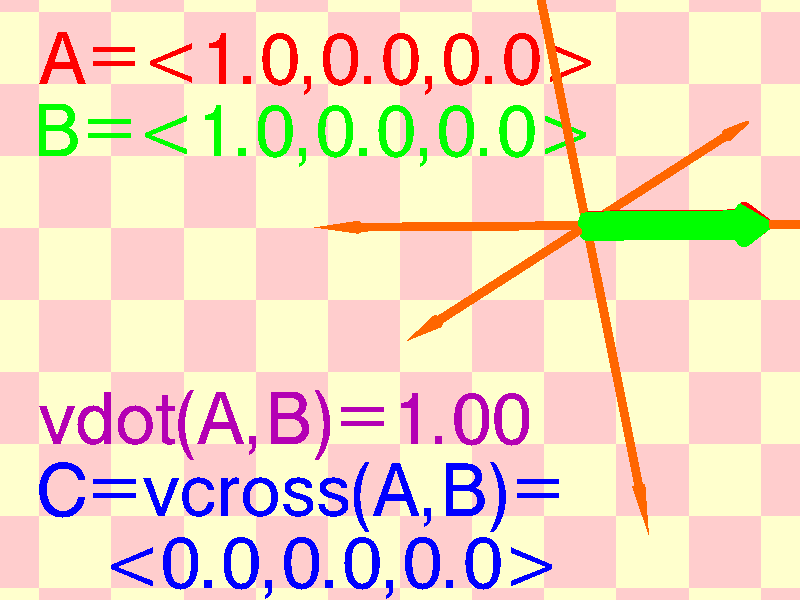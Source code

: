 // Persistence Of Vision raytracer version 3.5 sample file.
// File by Chris Young
// Demonstrates various new vector math functions.
// Animate this scene with clock values +k0.0 to +k1.0

global_settings { assumed_gamma 2.2 }

#include "colors.inc"

#declare Font="cyrvetic.ttf"

// Basic clock runs from 0.0 to 1.0 but we want to move more
//  than that.  Define a scaled version.

#declare Clock360 = 360*clock;
#declare ClockRot = Clock360*z;


#declare Vector_Arrow=
 union{
   cylinder{0,2.5*x,.2}
   cone{2.5*x,.3,3*x,0}
 }

#declare X_axis=
  union{
    object{Vector_Arrow}
    object{Vector_Arrow scale <-1,1,1>}
    scale <1.5, .3, .3>
    pigment{rgb<1,.4,0>}
  }
#declare Y_axis=object{X_axis rotate z*90}
#declare Z_axis=object{X_axis rotate y*90}

#declare A=object{Vector_Arrow pigment{Red}}
#declare B=object{Vector_Arrow rotate ClockRot translate -z/100 pigment{Green}}
#declare A_point   = x;
#declare B_point   = vrotate(x,ClockRot);
#declare A_dot_B   = vdot(A_point,B_point);   //float result
#declare C_point   = vcross(A_point,B_point); //vector result
#if (vlength(C_point) != 0.0)
  #declare C=object{Vector_Arrow rotate -y*90 scale <1,1,C_point.z> pigment{Blue}}
#end

union {
  object{A}
  object{B}
  #ifdef (C)
    object{C}
  #end
  object{X_axis}
  object{Y_axis}
  object{Z_axis}

  rotate <-20,35,0>
  translate <2.5,1,-3.25>
}

text{ttf Font
  concat("A=<",
         str(A_point.x,1,1),",",
         str(A_point.y,1,1),",",
         str(A_point.z,1,1),">"
        ),0.1,0
  pigment{Red}
  translate <-5,3,0>
}
text{ttf Font
  concat("B=<",
         str(B_point.x,1,1),",",
         str(B_point.y,1,1),",",
         str(B_point.z,1,1),">"
        ),0.1,0
  pigment{ Green }
  translate <-5,2,0>
}
text{ttf Font concat("vdot(A,B)=",str(A_dot_B,1,2)),0.1,0 pigment{Magenta*.7} translate <-5,-2,0>}
text{ttf Font "C=vcross(A,B)=", 0.1,0 pigment{Blue} translate <-5,-3,0>}
text{ttf Font
  concat("<",
         str(C_point.x,1,1),",",
         str(C_point.y,1,1),",",
         str(C_point.z,1,1),">"
        ),0.1,0
  pigment{Blue}
  translate <-4,-4,0>
}


camera {
   location  <0, 0, -100>
   direction <0, 0,  12>
   look_at   <0, 0,   0>
}

light_source { <5000, 10000, -20000> color White*.5}
light_source { <-5000, -10000, -20000> color White*.5}
plane { -z, -.05 pigment {checker color rgb <1,.8,.8> color rgb <1,1,.8>} }

